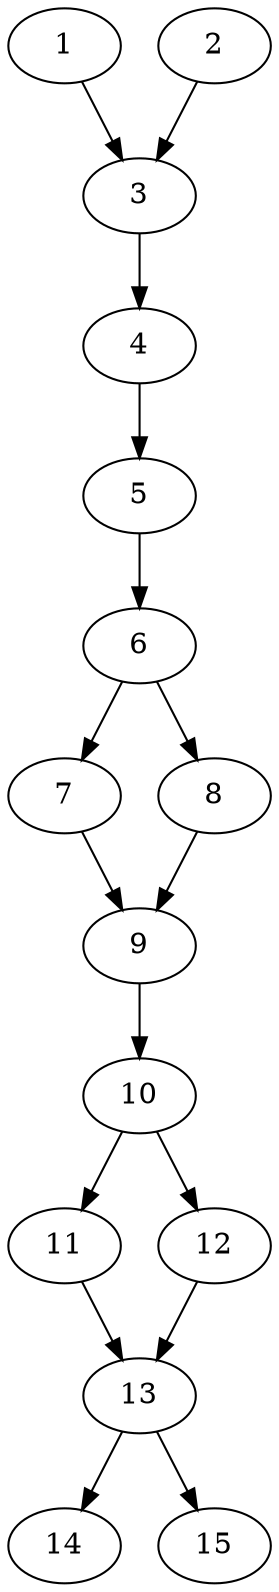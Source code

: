 // DAG automatically generated by daggen at Thu Oct  3 13:59:27 2019
// ./daggen --dot -n 15 --ccr 0.3 --fat 0.3 --regular 0.9 --density 0.7 --mindata 5242880 --maxdata 52428800 
digraph G {
  1 [size="44694187", alpha="0.19", expect_size="13408256"] 
  1 -> 3 [size ="13408256"]
  2 [size="85807787", alpha="0.12", expect_size="25742336"] 
  2 -> 3 [size ="25742336"]
  3 [size="148916907", alpha="0.10", expect_size="44675072"] 
  3 -> 4 [size ="44675072"]
  4 [size="162805760", alpha="0.20", expect_size="48841728"] 
  4 -> 5 [size ="48841728"]
  5 [size="26996053", alpha="0.07", expect_size="8098816"] 
  5 -> 6 [size ="8098816"]
  6 [size="34474667", alpha="0.17", expect_size="10342400"] 
  6 -> 7 [size ="10342400"]
  6 -> 8 [size ="10342400"]
  7 [size="110817280", alpha="0.10", expect_size="33245184"] 
  7 -> 9 [size ="33245184"]
  8 [size="168697173", alpha="0.18", expect_size="50609152"] 
  8 -> 9 [size ="50609152"]
  9 [size="17896107", alpha="0.05", expect_size="5368832"] 
  9 -> 10 [size ="5368832"]
  10 [size="41018027", alpha="0.08", expect_size="12305408"] 
  10 -> 11 [size ="12305408"]
  10 -> 12 [size ="12305408"]
  11 [size="169789440", alpha="0.00", expect_size="50936832"] 
  11 -> 13 [size ="50936832"]
  12 [size="158303573", alpha="0.13", expect_size="47491072"] 
  12 -> 13 [size ="47491072"]
  13 [size="91576320", alpha="0.01", expect_size="27472896"] 
  13 -> 14 [size ="27472896"]
  13 -> 15 [size ="27472896"]
  14 [size="166727680", alpha="0.04", expect_size="50018304"] 
  15 [size="162846720", alpha="0.18", expect_size="48854016"] 
}
